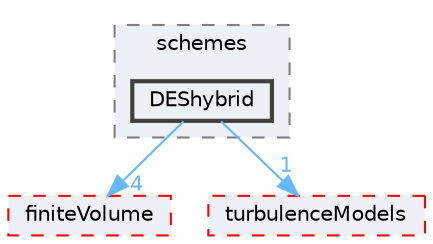 digraph "src/TurbulenceModels/schemes/DEShybrid"
{
 // LATEX_PDF_SIZE
  bgcolor="transparent";
  edge [fontname=Helvetica,fontsize=10,labelfontname=Helvetica,labelfontsize=10];
  node [fontname=Helvetica,fontsize=10,shape=box,height=0.2,width=0.4];
  compound=true
  subgraph clusterdir_f469eaa88156a671874f1f14da3b2bea {
    graph [ bgcolor="#edf0f7", pencolor="grey50", label="schemes", fontname=Helvetica,fontsize=10 style="filled,dashed", URL="dir_f469eaa88156a671874f1f14da3b2bea.html",tooltip=""]
  dir_d14172b196fc87988844fc0a56da27ab [label="DEShybrid", fillcolor="#edf0f7", color="grey25", style="filled,bold", URL="dir_d14172b196fc87988844fc0a56da27ab.html",tooltip=""];
  }
  dir_9bd15774b555cf7259a6fa18f99fe99b [label="finiteVolume", fillcolor="#edf0f7", color="red", style="filled,dashed", URL="dir_9bd15774b555cf7259a6fa18f99fe99b.html",tooltip=""];
  dir_a3dc37bcacf99bb6122ed819dac99f09 [label="turbulenceModels", fillcolor="#edf0f7", color="red", style="filled,dashed", URL="dir_a3dc37bcacf99bb6122ed819dac99f09.html",tooltip=""];
  dir_d14172b196fc87988844fc0a56da27ab->dir_9bd15774b555cf7259a6fa18f99fe99b [headlabel="4", labeldistance=1.5 headhref="dir_000899_001387.html" href="dir_000899_001387.html" color="steelblue1" fontcolor="steelblue1"];
  dir_d14172b196fc87988844fc0a56da27ab->dir_a3dc37bcacf99bb6122ed819dac99f09 [headlabel="1", labeldistance=1.5 headhref="dir_000899_004144.html" href="dir_000899_004144.html" color="steelblue1" fontcolor="steelblue1"];
}

